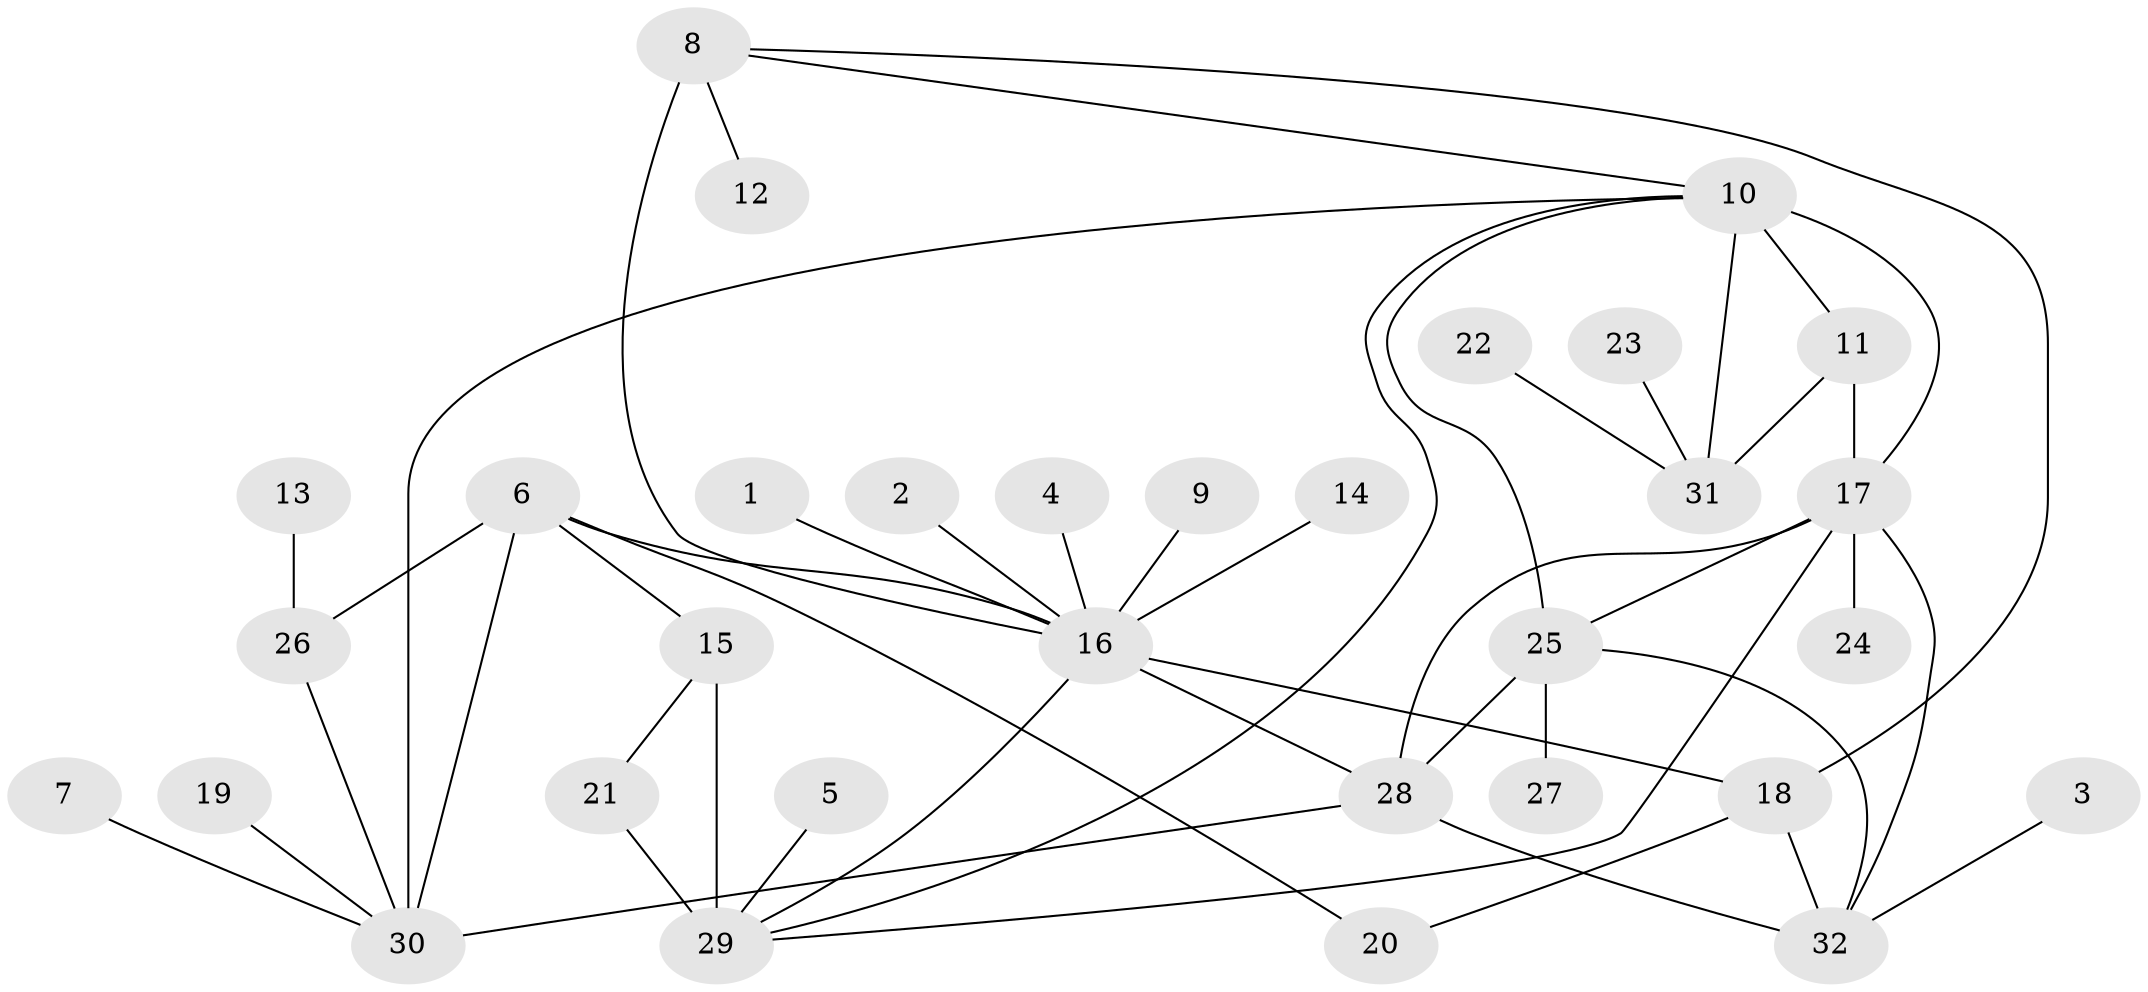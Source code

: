 // original degree distribution, {10: 0.02830188679245283, 7: 0.04716981132075472, 8: 0.03773584905660377, 6: 0.05660377358490566, 9: 0.02830188679245283, 5: 0.02830188679245283, 13: 0.009433962264150943, 1: 0.5566037735849056, 3: 0.02830188679245283, 2: 0.16981132075471697, 4: 0.009433962264150943}
// Generated by graph-tools (version 1.1) at 2025/37/03/04/25 23:37:51]
// undirected, 32 vertices, 48 edges
graph export_dot {
  node [color=gray90,style=filled];
  1;
  2;
  3;
  4;
  5;
  6;
  7;
  8;
  9;
  10;
  11;
  12;
  13;
  14;
  15;
  16;
  17;
  18;
  19;
  20;
  21;
  22;
  23;
  24;
  25;
  26;
  27;
  28;
  29;
  30;
  31;
  32;
  1 -- 16 [weight=1.0];
  2 -- 16 [weight=1.0];
  3 -- 32 [weight=1.0];
  4 -- 16 [weight=1.0];
  5 -- 29 [weight=1.0];
  6 -- 15 [weight=1.0];
  6 -- 16 [weight=2.0];
  6 -- 20 [weight=1.0];
  6 -- 26 [weight=2.0];
  6 -- 30 [weight=4.0];
  7 -- 30 [weight=1.0];
  8 -- 10 [weight=1.0];
  8 -- 12 [weight=1.0];
  8 -- 16 [weight=3.0];
  8 -- 18 [weight=1.0];
  9 -- 16 [weight=1.0];
  10 -- 11 [weight=2.0];
  10 -- 17 [weight=1.0];
  10 -- 25 [weight=1.0];
  10 -- 29 [weight=1.0];
  10 -- 30 [weight=2.0];
  10 -- 31 [weight=4.0];
  11 -- 17 [weight=2.0];
  11 -- 31 [weight=2.0];
  13 -- 26 [weight=1.0];
  14 -- 16 [weight=1.0];
  15 -- 21 [weight=2.0];
  15 -- 29 [weight=4.0];
  16 -- 18 [weight=3.0];
  16 -- 28 [weight=1.0];
  16 -- 29 [weight=1.0];
  17 -- 24 [weight=1.0];
  17 -- 25 [weight=1.0];
  17 -- 28 [weight=2.0];
  17 -- 29 [weight=1.0];
  17 -- 32 [weight=1.0];
  18 -- 20 [weight=1.0];
  18 -- 32 [weight=1.0];
  19 -- 30 [weight=1.0];
  21 -- 29 [weight=2.0];
  22 -- 31 [weight=1.0];
  23 -- 31 [weight=1.0];
  25 -- 27 [weight=1.0];
  25 -- 28 [weight=2.0];
  25 -- 32 [weight=1.0];
  26 -- 30 [weight=2.0];
  28 -- 30 [weight=1.0];
  28 -- 32 [weight=2.0];
}
